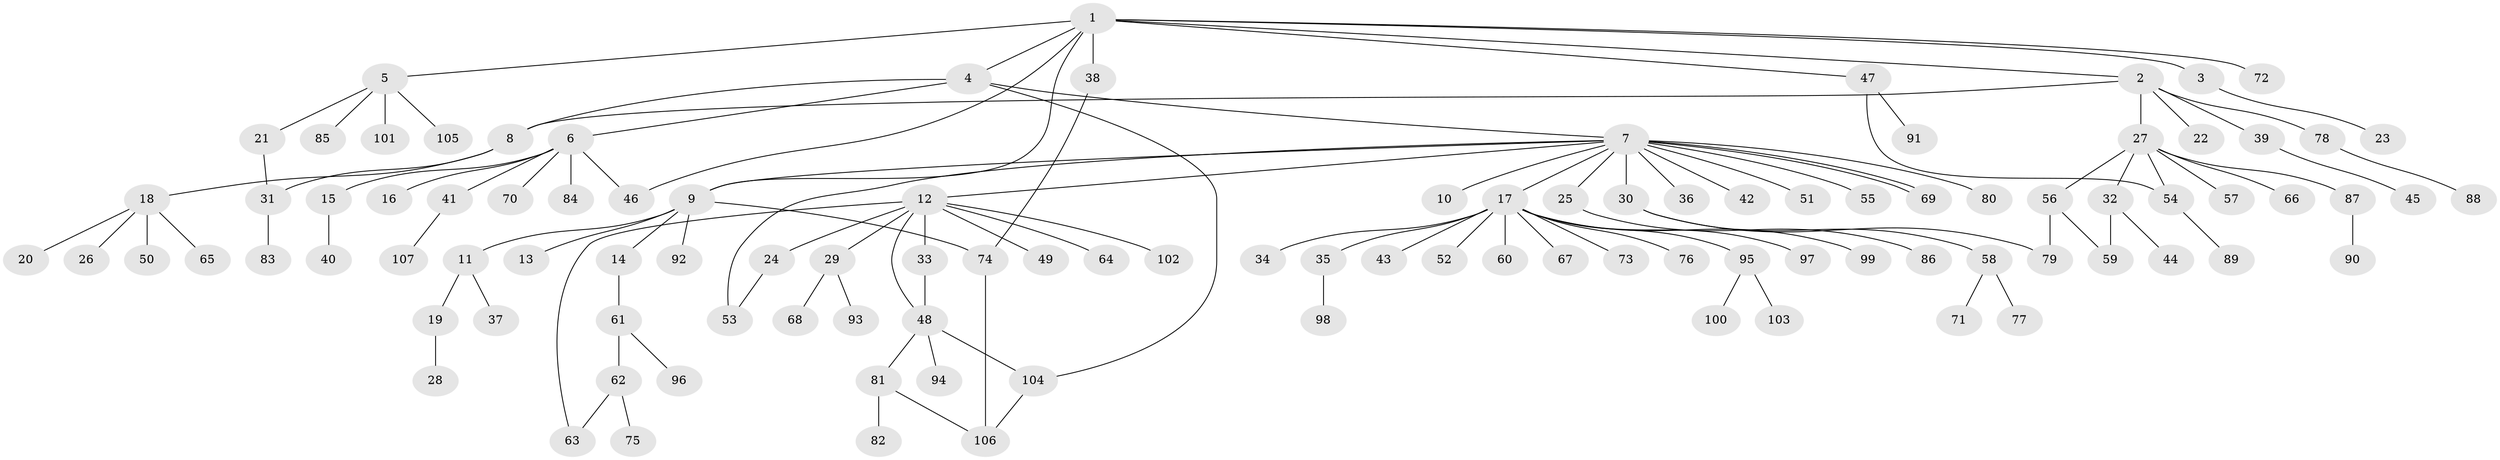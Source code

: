// coarse degree distribution, {7: 0.05555555555555555, 3: 0.07407407407407407, 1: 0.5555555555555556, 2: 0.16666666666666666, 12: 0.018518518518518517, 5: 0.05555555555555555, 4: 0.05555555555555555, 10: 0.018518518518518517}
// Generated by graph-tools (version 1.1) at 2025/36/03/04/25 23:36:58]
// undirected, 107 vertices, 121 edges
graph export_dot {
  node [color=gray90,style=filled];
  1;
  2;
  3;
  4;
  5;
  6;
  7;
  8;
  9;
  10;
  11;
  12;
  13;
  14;
  15;
  16;
  17;
  18;
  19;
  20;
  21;
  22;
  23;
  24;
  25;
  26;
  27;
  28;
  29;
  30;
  31;
  32;
  33;
  34;
  35;
  36;
  37;
  38;
  39;
  40;
  41;
  42;
  43;
  44;
  45;
  46;
  47;
  48;
  49;
  50;
  51;
  52;
  53;
  54;
  55;
  56;
  57;
  58;
  59;
  60;
  61;
  62;
  63;
  64;
  65;
  66;
  67;
  68;
  69;
  70;
  71;
  72;
  73;
  74;
  75;
  76;
  77;
  78;
  79;
  80;
  81;
  82;
  83;
  84;
  85;
  86;
  87;
  88;
  89;
  90;
  91;
  92;
  93;
  94;
  95;
  96;
  97;
  98;
  99;
  100;
  101;
  102;
  103;
  104;
  105;
  106;
  107;
  1 -- 2;
  1 -- 3;
  1 -- 4;
  1 -- 5;
  1 -- 9;
  1 -- 38;
  1 -- 46;
  1 -- 47;
  1 -- 72;
  2 -- 8;
  2 -- 22;
  2 -- 27;
  2 -- 39;
  2 -- 78;
  3 -- 23;
  4 -- 6;
  4 -- 7;
  4 -- 8;
  4 -- 104;
  5 -- 21;
  5 -- 85;
  5 -- 101;
  5 -- 105;
  6 -- 15;
  6 -- 16;
  6 -- 41;
  6 -- 46;
  6 -- 70;
  6 -- 84;
  7 -- 9;
  7 -- 10;
  7 -- 12;
  7 -- 17;
  7 -- 25;
  7 -- 30;
  7 -- 36;
  7 -- 42;
  7 -- 51;
  7 -- 53;
  7 -- 55;
  7 -- 69;
  7 -- 69;
  7 -- 80;
  8 -- 18;
  8 -- 31;
  9 -- 11;
  9 -- 13;
  9 -- 14;
  9 -- 74;
  9 -- 92;
  11 -- 19;
  11 -- 37;
  12 -- 24;
  12 -- 29;
  12 -- 33;
  12 -- 48;
  12 -- 49;
  12 -- 63;
  12 -- 64;
  12 -- 102;
  14 -- 61;
  15 -- 40;
  17 -- 34;
  17 -- 35;
  17 -- 43;
  17 -- 52;
  17 -- 60;
  17 -- 67;
  17 -- 73;
  17 -- 76;
  17 -- 95;
  17 -- 97;
  17 -- 99;
  18 -- 20;
  18 -- 26;
  18 -- 50;
  18 -- 65;
  19 -- 28;
  21 -- 31;
  24 -- 53;
  25 -- 86;
  27 -- 32;
  27 -- 54;
  27 -- 56;
  27 -- 57;
  27 -- 66;
  27 -- 87;
  29 -- 68;
  29 -- 93;
  30 -- 58;
  30 -- 79;
  31 -- 83;
  32 -- 44;
  32 -- 59;
  33 -- 48;
  35 -- 98;
  38 -- 74;
  39 -- 45;
  41 -- 107;
  47 -- 54;
  47 -- 91;
  48 -- 81;
  48 -- 94;
  48 -- 104;
  54 -- 89;
  56 -- 59;
  56 -- 79;
  58 -- 71;
  58 -- 77;
  61 -- 62;
  61 -- 96;
  62 -- 63;
  62 -- 75;
  74 -- 106;
  78 -- 88;
  81 -- 82;
  81 -- 106;
  87 -- 90;
  95 -- 100;
  95 -- 103;
  104 -- 106;
}

